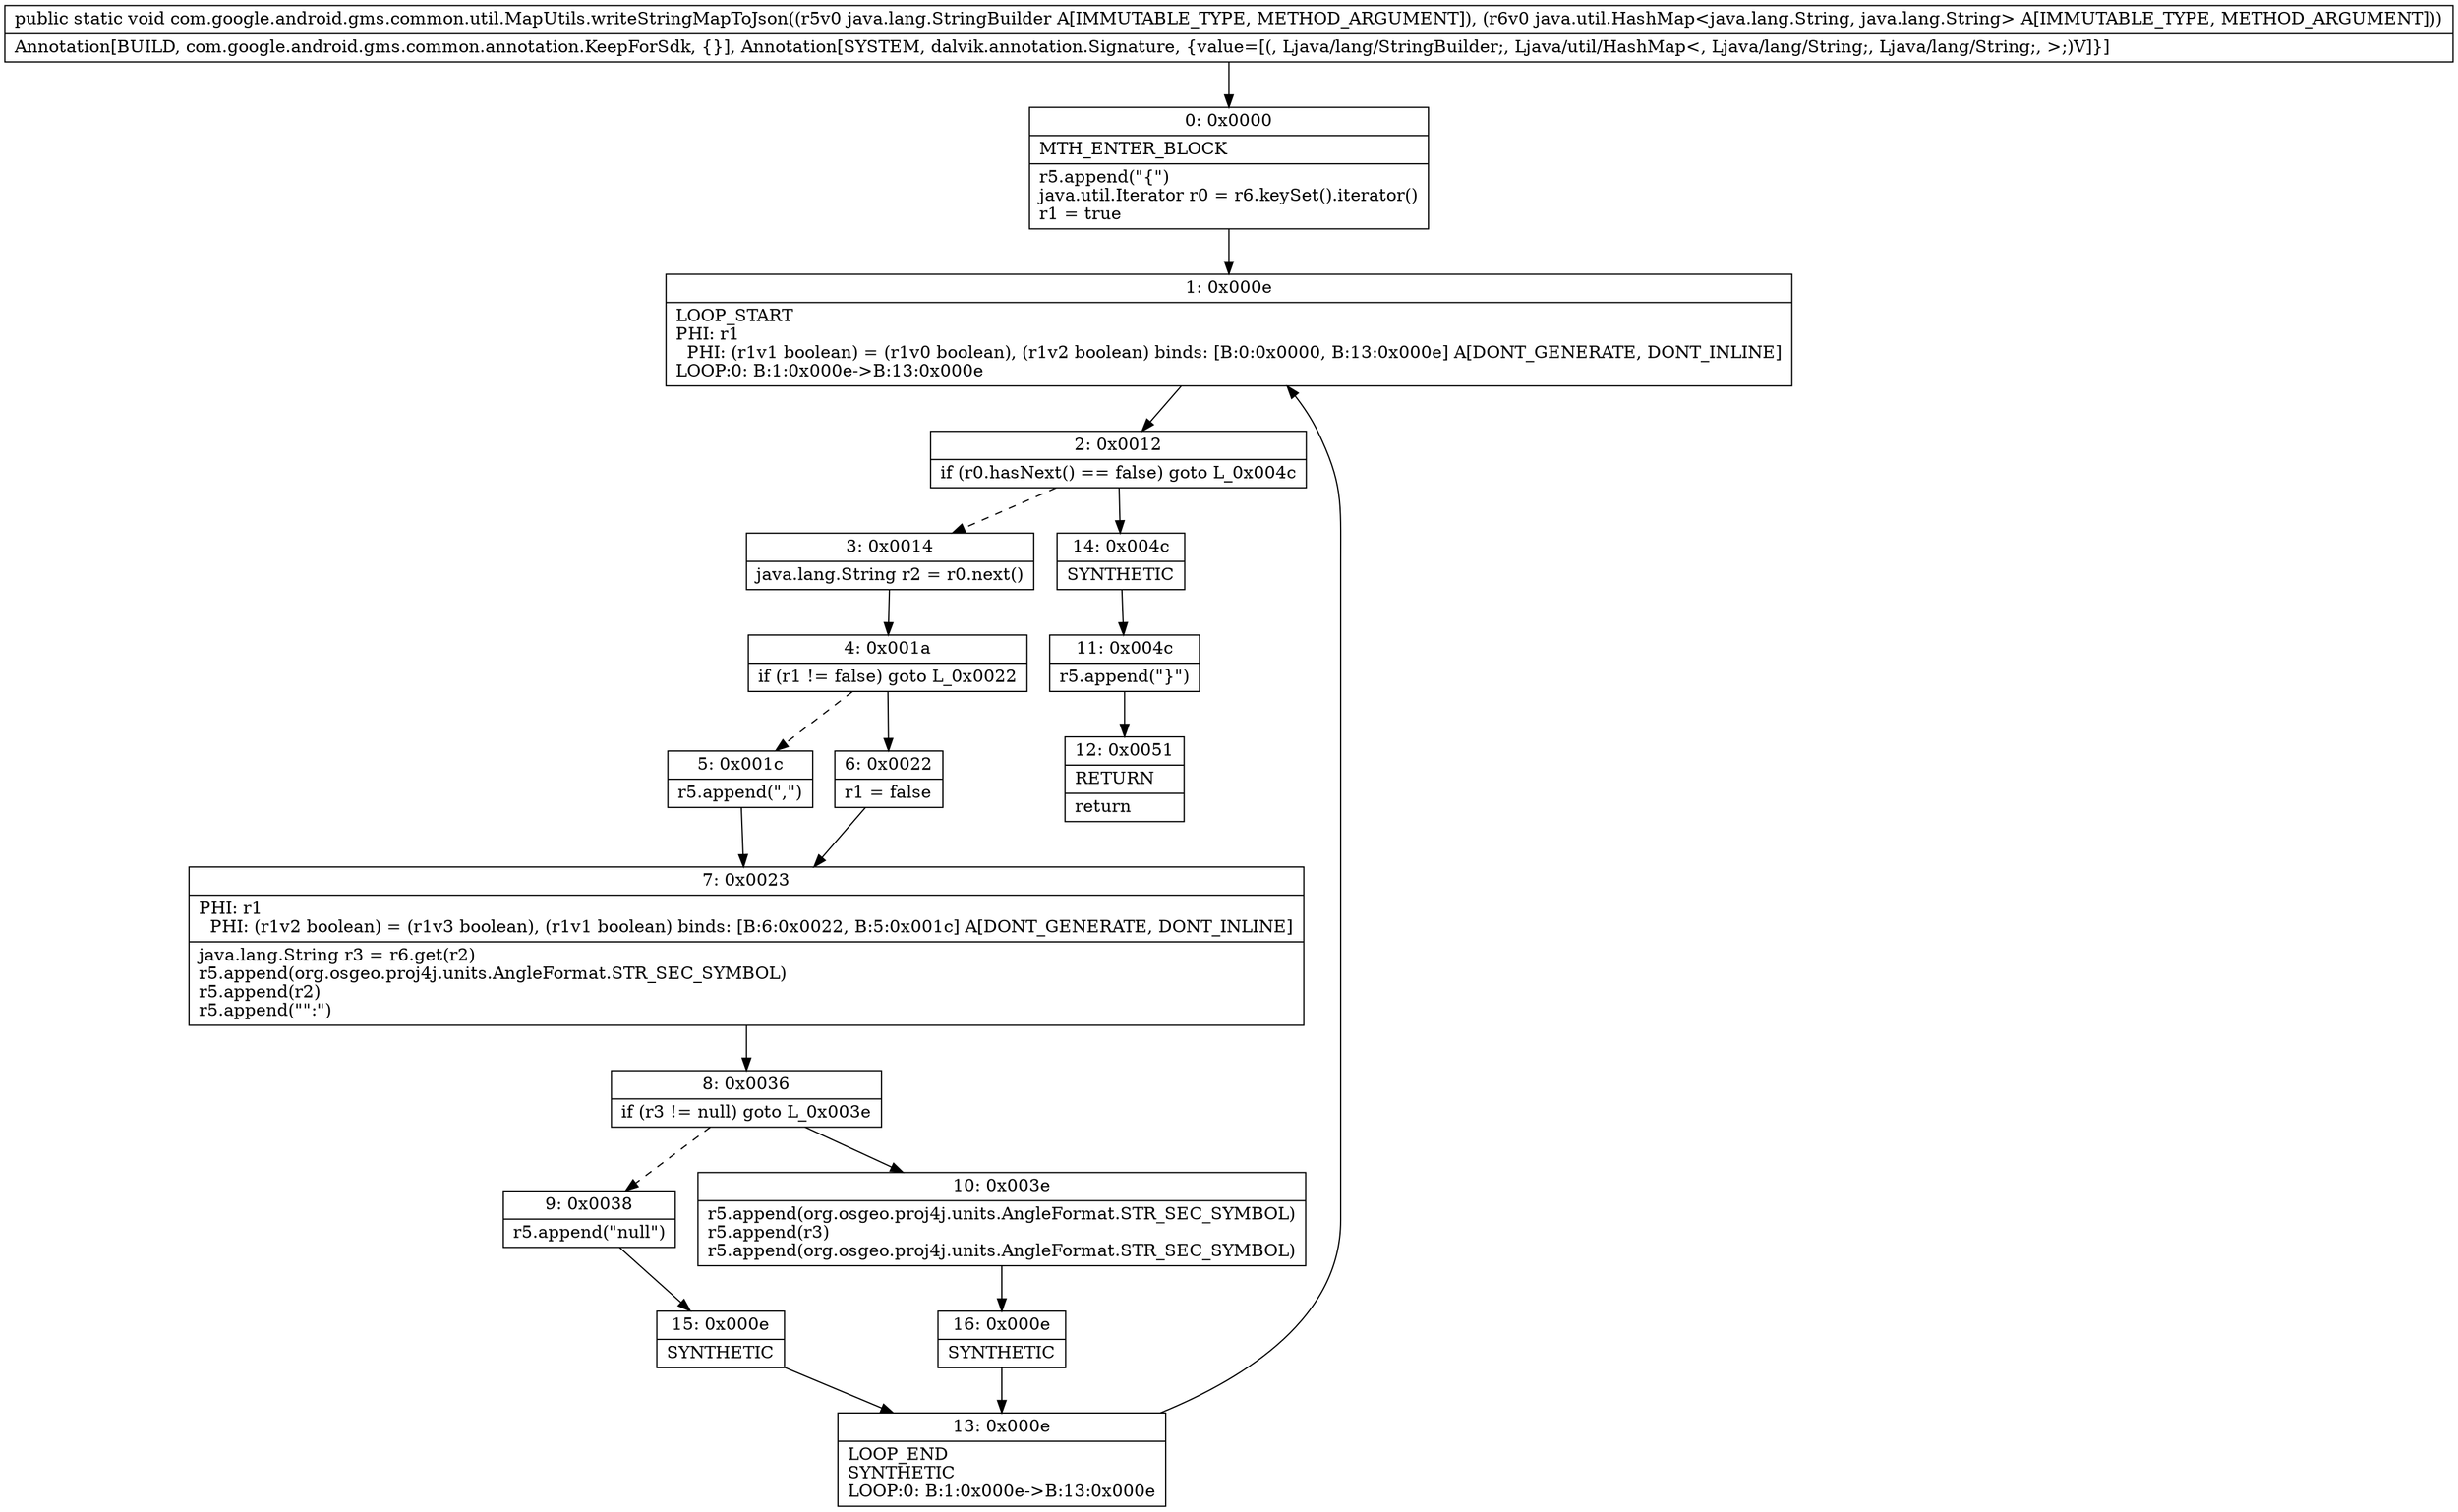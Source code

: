 digraph "CFG forcom.google.android.gms.common.util.MapUtils.writeStringMapToJson(Ljava\/lang\/StringBuilder;Ljava\/util\/HashMap;)V" {
Node_0 [shape=record,label="{0\:\ 0x0000|MTH_ENTER_BLOCK\l|r5.append(\"\{\")\ljava.util.Iterator r0 = r6.keySet().iterator()\lr1 = true\l}"];
Node_1 [shape=record,label="{1\:\ 0x000e|LOOP_START\lPHI: r1 \l  PHI: (r1v1 boolean) = (r1v0 boolean), (r1v2 boolean) binds: [B:0:0x0000, B:13:0x000e] A[DONT_GENERATE, DONT_INLINE]\lLOOP:0: B:1:0x000e\-\>B:13:0x000e\l}"];
Node_2 [shape=record,label="{2\:\ 0x0012|if (r0.hasNext() == false) goto L_0x004c\l}"];
Node_3 [shape=record,label="{3\:\ 0x0014|java.lang.String r2 = r0.next()\l}"];
Node_4 [shape=record,label="{4\:\ 0x001a|if (r1 != false) goto L_0x0022\l}"];
Node_5 [shape=record,label="{5\:\ 0x001c|r5.append(\",\")\l}"];
Node_6 [shape=record,label="{6\:\ 0x0022|r1 = false\l}"];
Node_7 [shape=record,label="{7\:\ 0x0023|PHI: r1 \l  PHI: (r1v2 boolean) = (r1v3 boolean), (r1v1 boolean) binds: [B:6:0x0022, B:5:0x001c] A[DONT_GENERATE, DONT_INLINE]\l|java.lang.String r3 = r6.get(r2)\lr5.append(org.osgeo.proj4j.units.AngleFormat.STR_SEC_SYMBOL)\lr5.append(r2)\lr5.append(\"\":\")\l}"];
Node_8 [shape=record,label="{8\:\ 0x0036|if (r3 != null) goto L_0x003e\l}"];
Node_9 [shape=record,label="{9\:\ 0x0038|r5.append(\"null\")\l}"];
Node_10 [shape=record,label="{10\:\ 0x003e|r5.append(org.osgeo.proj4j.units.AngleFormat.STR_SEC_SYMBOL)\lr5.append(r3)\lr5.append(org.osgeo.proj4j.units.AngleFormat.STR_SEC_SYMBOL)\l}"];
Node_11 [shape=record,label="{11\:\ 0x004c|r5.append(\"\}\")\l}"];
Node_12 [shape=record,label="{12\:\ 0x0051|RETURN\l|return\l}"];
Node_13 [shape=record,label="{13\:\ 0x000e|LOOP_END\lSYNTHETIC\lLOOP:0: B:1:0x000e\-\>B:13:0x000e\l}"];
Node_14 [shape=record,label="{14\:\ 0x004c|SYNTHETIC\l}"];
Node_15 [shape=record,label="{15\:\ 0x000e|SYNTHETIC\l}"];
Node_16 [shape=record,label="{16\:\ 0x000e|SYNTHETIC\l}"];
MethodNode[shape=record,label="{public static void com.google.android.gms.common.util.MapUtils.writeStringMapToJson((r5v0 java.lang.StringBuilder A[IMMUTABLE_TYPE, METHOD_ARGUMENT]), (r6v0 java.util.HashMap\<java.lang.String, java.lang.String\> A[IMMUTABLE_TYPE, METHOD_ARGUMENT]))  | Annotation[BUILD, com.google.android.gms.common.annotation.KeepForSdk, \{\}], Annotation[SYSTEM, dalvik.annotation.Signature, \{value=[(, Ljava\/lang\/StringBuilder;, Ljava\/util\/HashMap\<, Ljava\/lang\/String;, Ljava\/lang\/String;, \>;)V]\}]\l}"];
MethodNode -> Node_0;
Node_0 -> Node_1;
Node_1 -> Node_2;
Node_2 -> Node_3[style=dashed];
Node_2 -> Node_14;
Node_3 -> Node_4;
Node_4 -> Node_5[style=dashed];
Node_4 -> Node_6;
Node_5 -> Node_7;
Node_6 -> Node_7;
Node_7 -> Node_8;
Node_8 -> Node_9[style=dashed];
Node_8 -> Node_10;
Node_9 -> Node_15;
Node_10 -> Node_16;
Node_11 -> Node_12;
Node_13 -> Node_1;
Node_14 -> Node_11;
Node_15 -> Node_13;
Node_16 -> Node_13;
}

